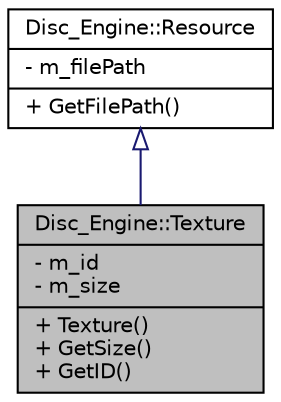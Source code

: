 digraph "Disc_Engine::Texture"
{
  edge [fontname="Helvetica",fontsize="10",labelfontname="Helvetica",labelfontsize="10"];
  node [fontname="Helvetica",fontsize="10",shape=record];
  Node2 [label="{Disc_Engine::Texture\n|- m_id\l- m_size\l|+ Texture()\l+ GetSize()\l+ GetID()\l}",height=0.2,width=0.4,color="black", fillcolor="grey75", style="filled", fontcolor="black"];
  Node3 -> Node2 [dir="back",color="midnightblue",fontsize="10",style="solid",arrowtail="onormal",fontname="Helvetica"];
  Node3 [label="{Disc_Engine::Resource\n|- m_filePath\l|+ GetFilePath()\l}",height=0.2,width=0.4,color="black", fillcolor="white", style="filled",URL="$class_disc___engine_1_1_resource.html"];
}
